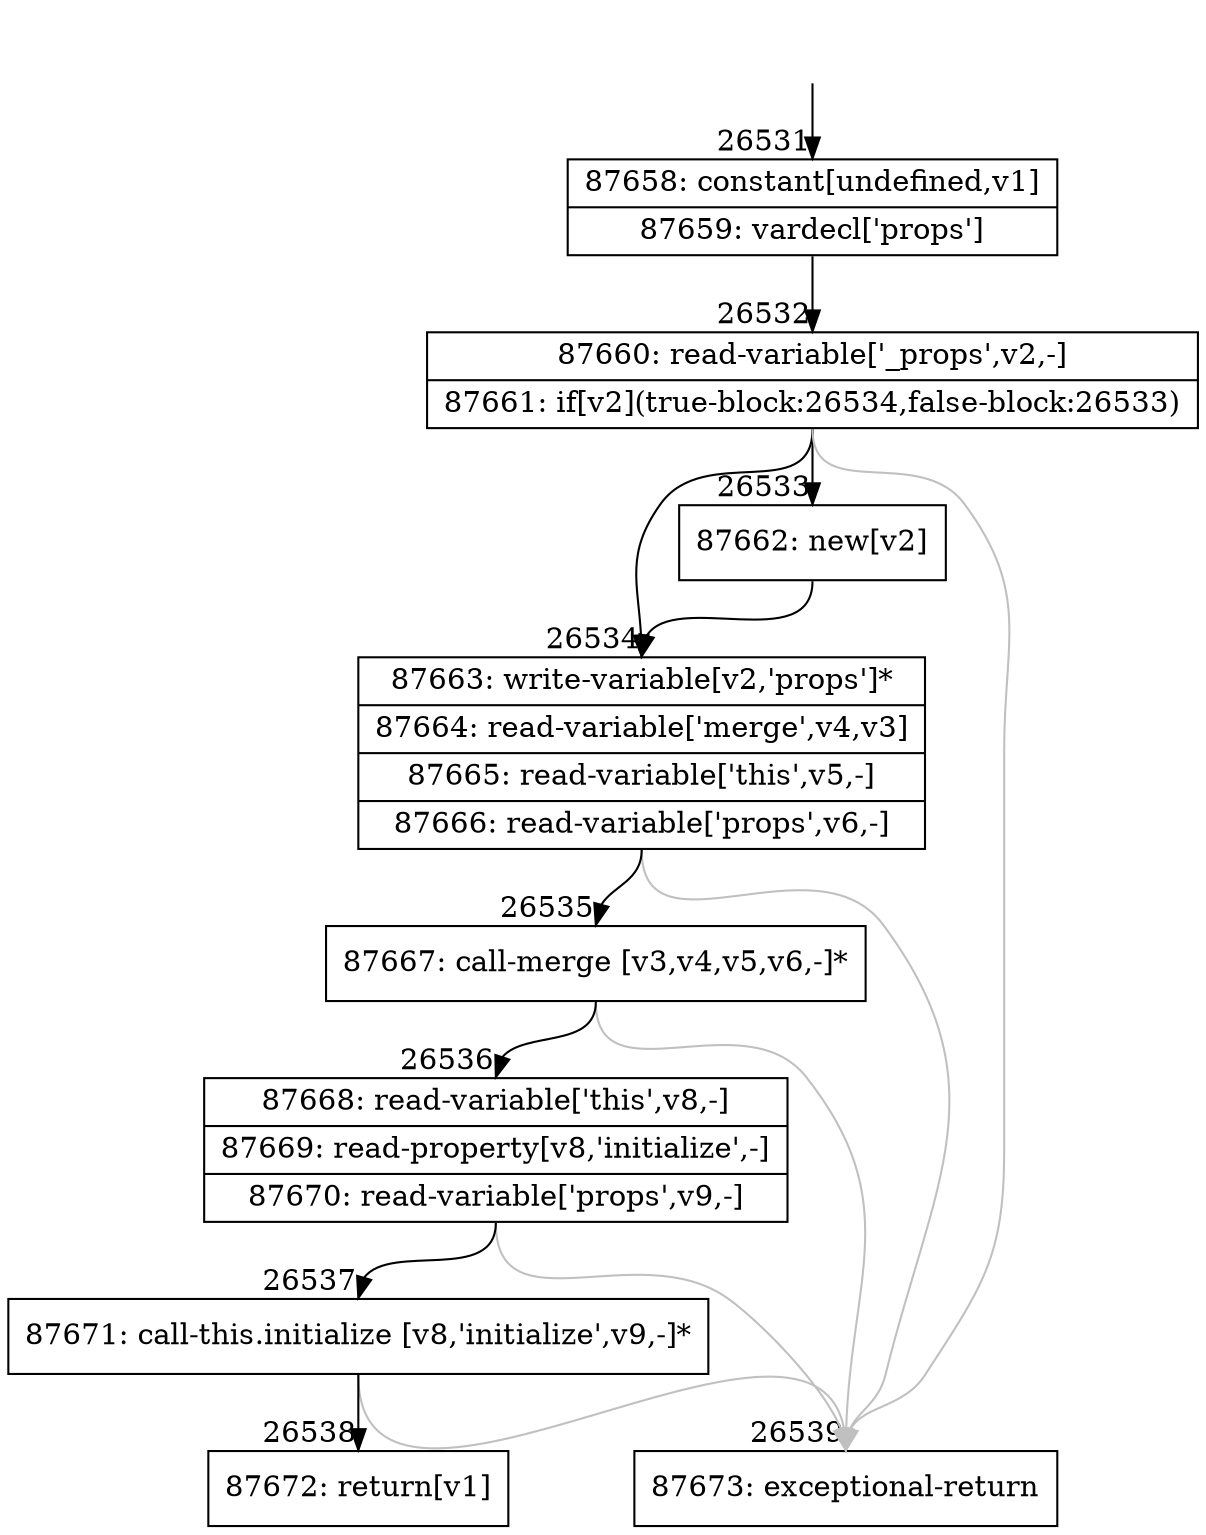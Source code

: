 digraph {
rankdir="TD"
BB_entry2322[shape=none,label=""];
BB_entry2322 -> BB26531 [tailport=s, headport=n, headlabel="    26531"]
BB26531 [shape=record label="{87658: constant[undefined,v1]|87659: vardecl['props']}" ] 
BB26531 -> BB26532 [tailport=s, headport=n, headlabel="      26532"]
BB26532 [shape=record label="{87660: read-variable['_props',v2,-]|87661: if[v2](true-block:26534,false-block:26533)}" ] 
BB26532 -> BB26534 [tailport=s, headport=n, headlabel="      26534"]
BB26532 -> BB26533 [tailport=s, headport=n, headlabel="      26533"]
BB26532 -> BB26539 [tailport=s, headport=n, color=gray, headlabel="      26539"]
BB26533 [shape=record label="{87662: new[v2]}" ] 
BB26533 -> BB26534 [tailport=s, headport=n]
BB26534 [shape=record label="{87663: write-variable[v2,'props']*|87664: read-variable['merge',v4,v3]|87665: read-variable['this',v5,-]|87666: read-variable['props',v6,-]}" ] 
BB26534 -> BB26535 [tailport=s, headport=n, headlabel="      26535"]
BB26534 -> BB26539 [tailport=s, headport=n, color=gray]
BB26535 [shape=record label="{87667: call-merge [v3,v4,v5,v6,-]*}" ] 
BB26535 -> BB26536 [tailport=s, headport=n, headlabel="      26536"]
BB26535 -> BB26539 [tailport=s, headport=n, color=gray]
BB26536 [shape=record label="{87668: read-variable['this',v8,-]|87669: read-property[v8,'initialize',-]|87670: read-variable['props',v9,-]}" ] 
BB26536 -> BB26537 [tailport=s, headport=n, headlabel="      26537"]
BB26536 -> BB26539 [tailport=s, headport=n, color=gray]
BB26537 [shape=record label="{87671: call-this.initialize [v8,'initialize',v9,-]*}" ] 
BB26537 -> BB26538 [tailport=s, headport=n, headlabel="      26538"]
BB26537 -> BB26539 [tailport=s, headport=n, color=gray]
BB26538 [shape=record label="{87672: return[v1]}" ] 
BB26539 [shape=record label="{87673: exceptional-return}" ] 
//#$~ 48157
}
